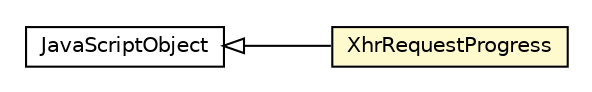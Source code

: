 #!/usr/local/bin/dot
#
# Class diagram 
# Generated by UMLGraph version R5_6-24-gf6e263 (http://www.umlgraph.org/)
#

digraph G {
	edge [fontname="Helvetica",fontsize=10,labelfontname="Helvetica",labelfontsize=10];
	node [fontname="Helvetica",fontsize=10,shape=plaintext];
	nodesep=0.25;
	ranksep=0.5;
	rankdir=LR;
	// com.google.gwt.xhr.client.XhrRequestProgress
	c5843 [label=<<table title="com.google.gwt.xhr.client.XhrRequestProgress" border="0" cellborder="1" cellspacing="0" cellpadding="2" port="p" bgcolor="lemonChiffon" href="./XhrRequestProgress.html">
		<tr><td><table border="0" cellspacing="0" cellpadding="1">
<tr><td align="center" balign="center"> XhrRequestProgress </td></tr>
		</table></td></tr>
		</table>>, URL="./XhrRequestProgress.html", fontname="Helvetica", fontcolor="black", fontsize=10.0];
	//com.google.gwt.xhr.client.XhrRequestProgress extends com.google.gwt.core.client.JavaScriptObject
	c5852:p -> c5843:p [dir=back,arrowtail=empty];
	// com.google.gwt.core.client.JavaScriptObject
	c5852 [label=<<table title="com.google.gwt.core.client.JavaScriptObject" border="0" cellborder="1" cellspacing="0" cellpadding="2" port="p" href="http://google-web-toolkit.googlecode.com/svn/javadoc/latest/com/google/gwt/core/client/JavaScriptObject.html">
		<tr><td><table border="0" cellspacing="0" cellpadding="1">
<tr><td align="center" balign="center"> JavaScriptObject </td></tr>
		</table></td></tr>
		</table>>, URL="http://google-web-toolkit.googlecode.com/svn/javadoc/latest/com/google/gwt/core/client/JavaScriptObject.html", fontname="Helvetica", fontcolor="black", fontsize=10.0];
}

